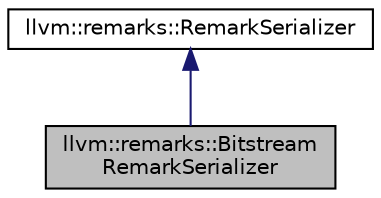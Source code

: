digraph "llvm::remarks::BitstreamRemarkSerializer"
{
 // LATEX_PDF_SIZE
  bgcolor="transparent";
  edge [fontname="Helvetica",fontsize="10",labelfontname="Helvetica",labelfontsize="10"];
  node [fontname="Helvetica",fontsize="10",shape=record];
  Node1 [label="llvm::remarks::Bitstream\lRemarkSerializer",height=0.2,width=0.4,color="black", fillcolor="grey75", style="filled", fontcolor="black",tooltip="Implementation of the remark serializer using LLVM bitstream."];
  Node2 -> Node1 [dir="back",color="midnightblue",fontsize="10",style="solid",fontname="Helvetica"];
  Node2 [label="llvm::remarks::RemarkSerializer",height=0.2,width=0.4,color="black",URL="$structllvm_1_1remarks_1_1RemarkSerializer.html",tooltip="This is the base class for a remark serializer."];
}
